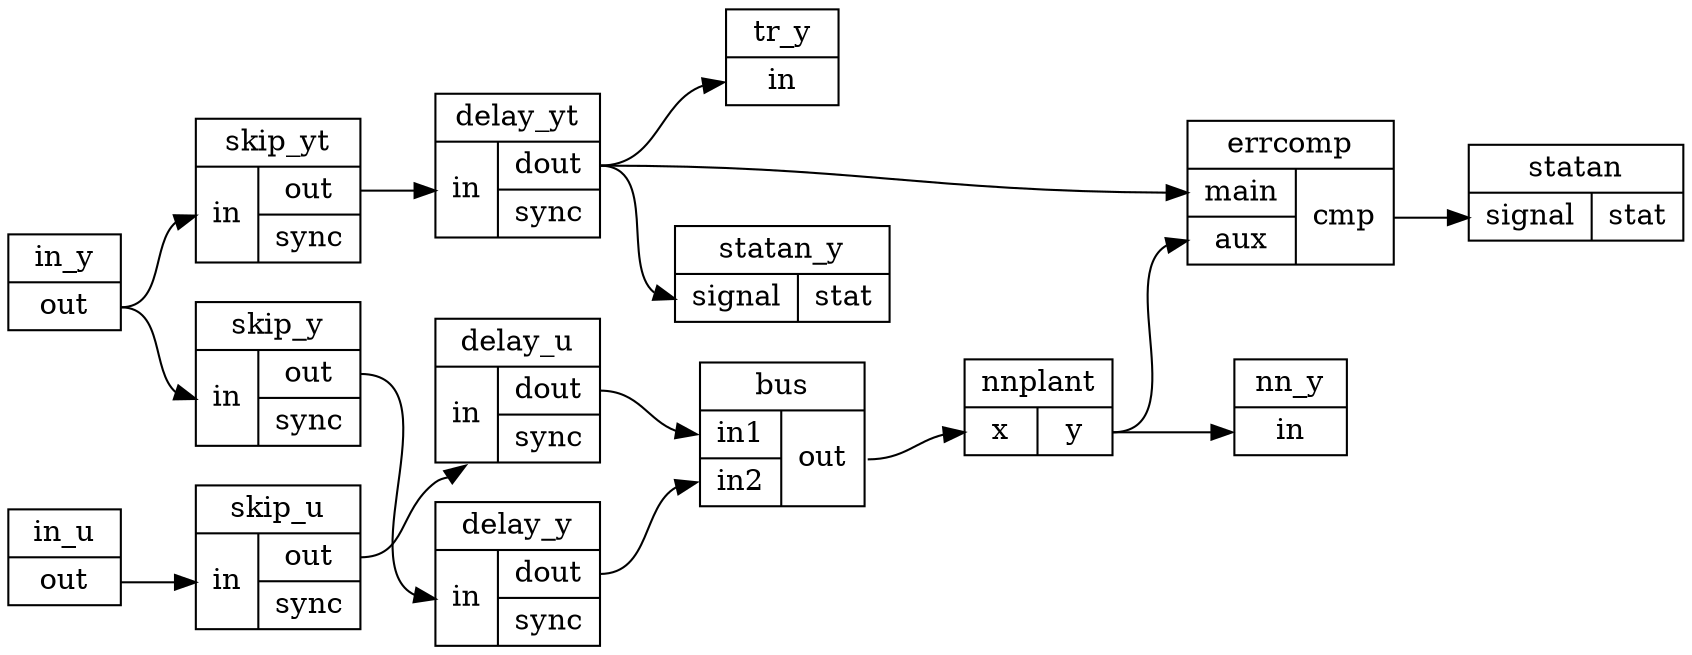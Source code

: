 digraph nnpe {
  graph [ rankdir = LR ] ;
  node [ shape = record ] ;

  in_u:out -> skip_u:in ;
  in_u [
    label="in_u|{{<out>out}}"
  ] ;
  skip_u [
    label="skip_u|{{<in>in}|{<out>out|<sync>sync}}"
  ] ;
  skip_u:out -> delay_u:in ;
  delay_u [
    label="delay_u|{{<in>in}|{<dout>dout|<sync>sync}}"
  ] ;
  in_y:out -> skip_y:in ;
  in_y [
    label="in_y|{{<out>out}}"
  ] ;
  skip_y [
    label="skip_y|{{<in>in}|{<out>out|<sync>sync}}"
  ] ;
  skip_y:out -> delay_y:in ;
  delay_y [
    label="delay_y|{{<in>in}|{<dout>dout|<sync>sync}}"
  ] ;
  delay_u:dout -> bus:in1 ;
  bus [
    label="bus|{{<in1>in1|<in2>in2}|{<out>out}}"
  ] ;
  delay_y:dout -> bus:in2 ;
  bus:out -> nnplant:x ;
  nnplant [
    label="nnplant|{{<x>x}|{<y>y}}"
  ] ;
  in_y:out -> skip_yt:in ;
  skip_yt [
    label="skip_yt|{{<in>in}|{<out>out|<sync>sync}}"
  ] ;
  skip_yt:out -> delay_yt:in ;
  delay_yt [
    label="delay_yt|{{<in>in}|{<dout>dout|<sync>sync}}"
  ] ;
  delay_yt:dout -> statan_y:signal ;
  statan_y [
    label="statan_y|{{<signal>signal}|{<stat>stat}}"
  ] ;
  delay_yt:dout -> tr_y:in ;
  tr_y [
    label="tr_y|{{<in>in}}"
  ] ;
  nnplant:y -> nn_y:in ;
  nn_y [
    label="nn_y|{{<in>in}}"
  ] ;
  nnplant:y -> errcomp:aux ;
  errcomp [
    label="errcomp|{{<main>main|<aux>aux}|{<cmp>cmp}}"
  ] ;
  delay_yt:dout -> errcomp:main ;
  errcomp:cmp -> statan:signal ;
  statan [
    label="statan|{{<signal>signal}|{<stat>stat}}"
  ] ;
}
